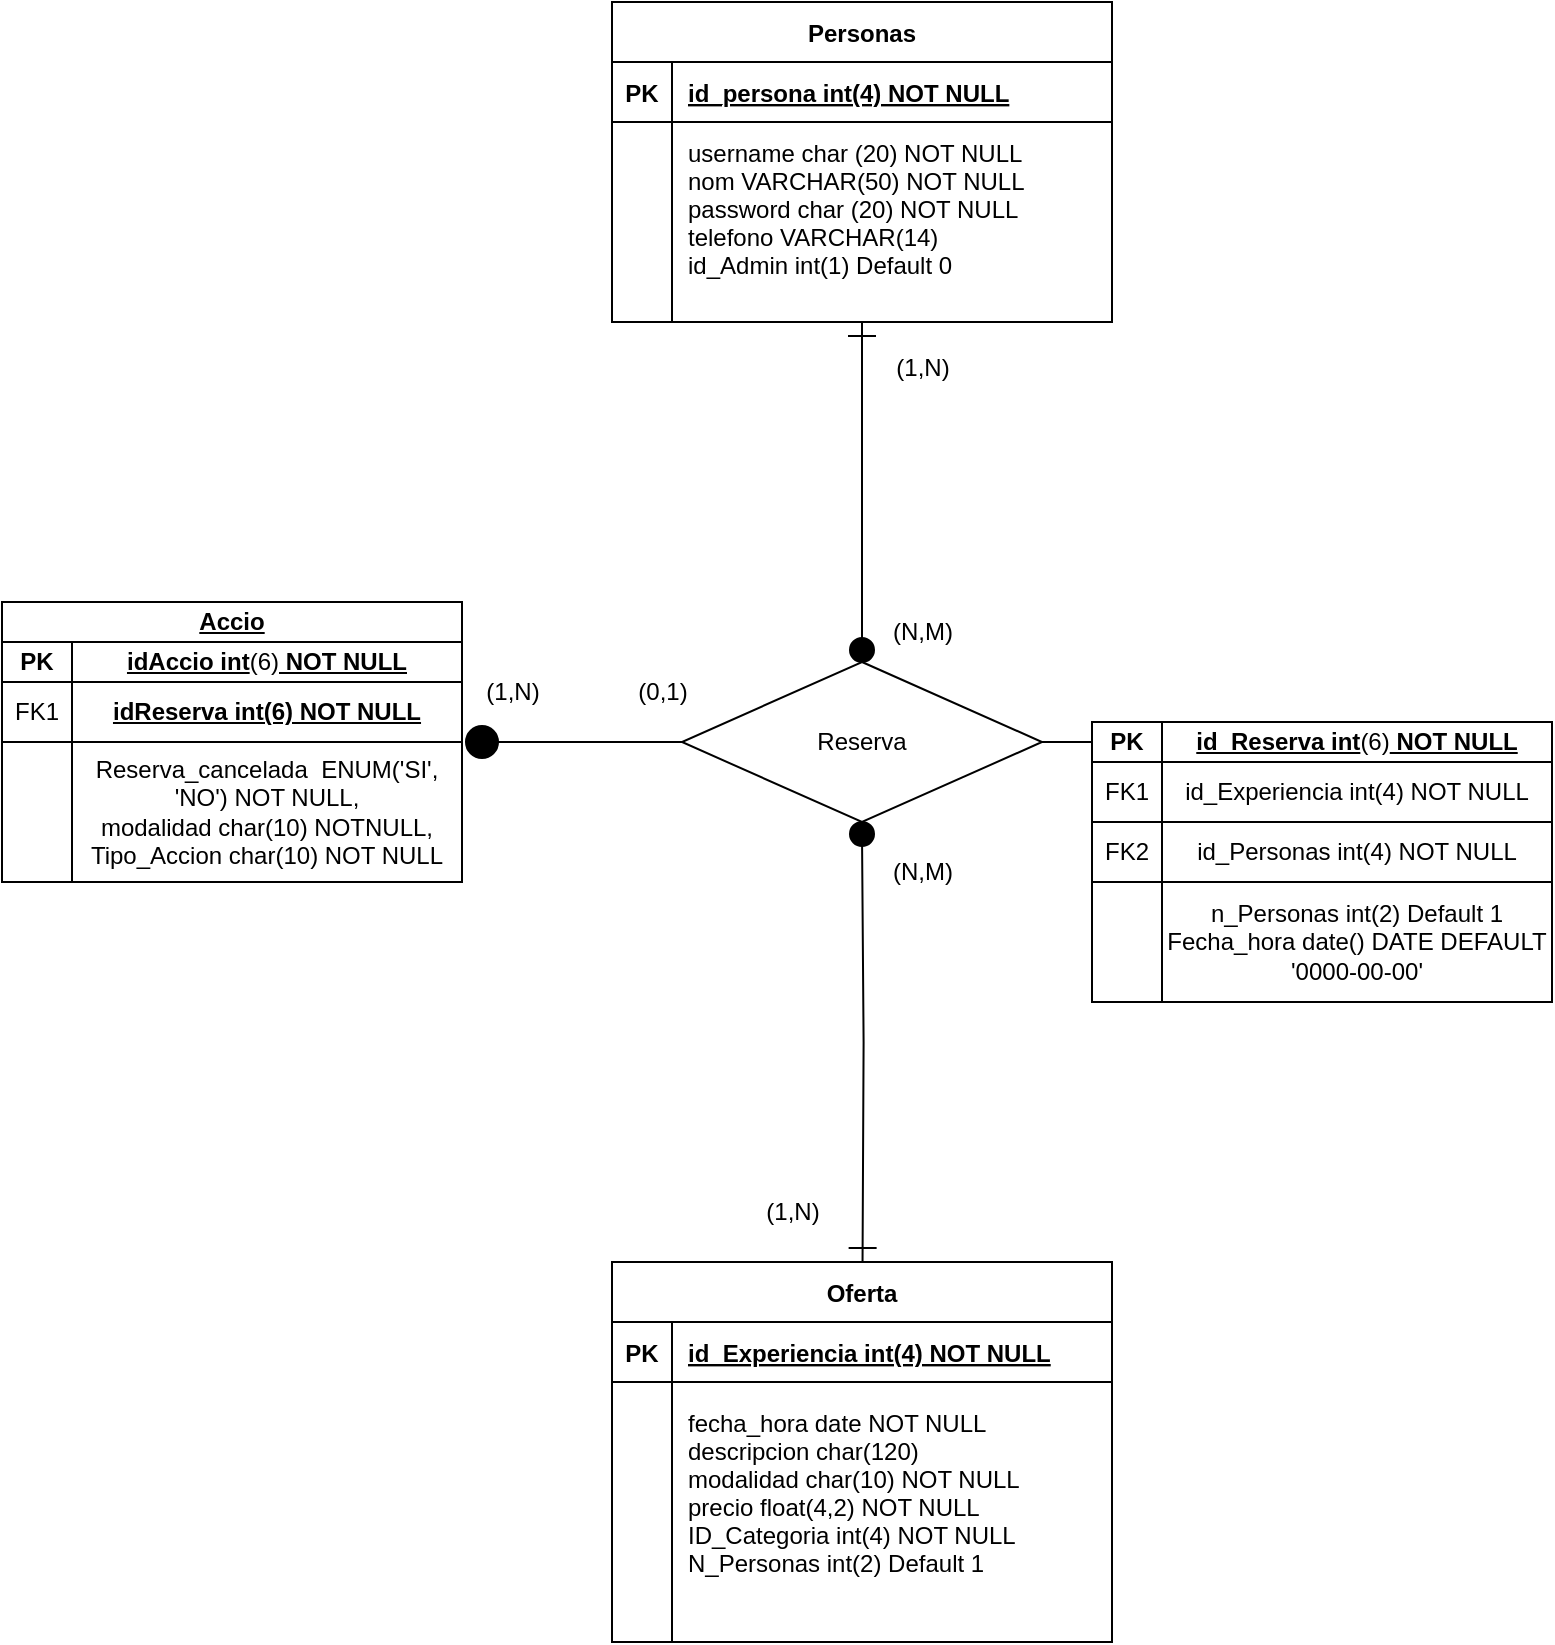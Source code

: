 <mxfile version="24.9.0">
  <diagram id="R2lEEEUBdFMjLlhIrx00" name="Page-1">
    <mxGraphModel dx="928" dy="465" grid="1" gridSize="10" guides="1" tooltips="1" connect="1" arrows="1" fold="1" page="1" pageScale="1" pageWidth="850" pageHeight="1100" math="0" shadow="0" extFonts="Permanent Marker^https://fonts.googleapis.com/css?family=Permanent+Marker">
      <root>
        <mxCell id="0" />
        <mxCell id="1" parent="0" />
        <mxCell id="BuEpBqLIDgKgEN5BL7GY-9" style="edgeStyle=orthogonalEdgeStyle;rounded=0;orthogonalLoop=1;jettySize=auto;html=1;endArrow=oval;endFill=1;targetPerimeterSpacing=6;endSize=12;startArrow=ERone;startFill=0;startSize=12;" parent="1" target="BuEpBqLIDgKgEN5BL7GY-6" edge="1">
          <mxGeometry relative="1" as="geometry">
            <mxPoint x="490.27" y="700" as="sourcePoint" />
            <mxPoint x="491" y="490" as="targetPoint" />
          </mxGeometry>
        </mxCell>
        <mxCell id="C-vyLk0tnHw3VtMMgP7b-2" value="Oferta" style="shape=table;startSize=30;container=1;collapsible=1;childLayout=tableLayout;fixedRows=1;rowLines=0;fontStyle=1;align=center;resizeLast=1;" parent="1" vertex="1">
          <mxGeometry x="365" y="700" width="250" height="190" as="geometry" />
        </mxCell>
        <mxCell id="C-vyLk0tnHw3VtMMgP7b-3" value="" style="shape=partialRectangle;collapsible=0;dropTarget=0;pointerEvents=0;fillColor=none;points=[[0,0.5],[1,0.5]];portConstraint=eastwest;top=0;left=0;right=0;bottom=1;" parent="C-vyLk0tnHw3VtMMgP7b-2" vertex="1">
          <mxGeometry y="30" width="250" height="30" as="geometry" />
        </mxCell>
        <mxCell id="C-vyLk0tnHw3VtMMgP7b-4" value="PK" style="shape=partialRectangle;overflow=hidden;connectable=0;fillColor=none;top=0;left=0;bottom=0;right=0;fontStyle=1;" parent="C-vyLk0tnHw3VtMMgP7b-3" vertex="1">
          <mxGeometry width="30" height="30" as="geometry">
            <mxRectangle width="30" height="30" as="alternateBounds" />
          </mxGeometry>
        </mxCell>
        <mxCell id="C-vyLk0tnHw3VtMMgP7b-5" value="id_Experiencia int(4) NOT NULL " style="shape=partialRectangle;overflow=hidden;connectable=0;fillColor=none;top=0;left=0;bottom=0;right=0;align=left;spacingLeft=6;fontStyle=5;" parent="C-vyLk0tnHw3VtMMgP7b-3" vertex="1">
          <mxGeometry x="30" width="220" height="30" as="geometry">
            <mxRectangle width="220" height="30" as="alternateBounds" />
          </mxGeometry>
        </mxCell>
        <mxCell id="C-vyLk0tnHw3VtMMgP7b-6" value="" style="shape=partialRectangle;collapsible=0;dropTarget=0;pointerEvents=0;fillColor=none;points=[[0,0.5],[1,0.5]];portConstraint=eastwest;top=0;left=0;right=0;bottom=0;" parent="C-vyLk0tnHw3VtMMgP7b-2" vertex="1">
          <mxGeometry y="60" width="250" height="110" as="geometry" />
        </mxCell>
        <mxCell id="C-vyLk0tnHw3VtMMgP7b-7" value="" style="shape=partialRectangle;overflow=hidden;connectable=0;fillColor=none;top=0;left=0;bottom=0;right=0;" parent="C-vyLk0tnHw3VtMMgP7b-6" vertex="1">
          <mxGeometry width="30" height="110" as="geometry">
            <mxRectangle width="30" height="110" as="alternateBounds" />
          </mxGeometry>
        </mxCell>
        <mxCell id="C-vyLk0tnHw3VtMMgP7b-8" value="fecha_hora date NOT NULL&#xa;descripcion char(120) &#xa;modalidad char(10) NOT NULL&#xa;precio float(4,2) NOT NULL&#xa;ID_Categoria int(4) NOT NULL&#xa;N_Personas int(2) Default 1" style="shape=partialRectangle;overflow=hidden;connectable=0;fillColor=none;top=0;left=0;bottom=0;right=0;align=left;spacingLeft=6;" parent="C-vyLk0tnHw3VtMMgP7b-6" vertex="1">
          <mxGeometry x="30" width="220" height="110" as="geometry">
            <mxRectangle width="220" height="110" as="alternateBounds" />
          </mxGeometry>
        </mxCell>
        <mxCell id="C-vyLk0tnHw3VtMMgP7b-9" value="" style="shape=partialRectangle;collapsible=0;dropTarget=0;pointerEvents=0;fillColor=none;points=[[0,0.5],[1,0.5]];portConstraint=eastwest;top=0;left=0;right=0;bottom=0;" parent="C-vyLk0tnHw3VtMMgP7b-2" vertex="1">
          <mxGeometry y="170" width="250" height="20" as="geometry" />
        </mxCell>
        <mxCell id="C-vyLk0tnHw3VtMMgP7b-10" value="" style="shape=partialRectangle;overflow=hidden;connectable=0;fillColor=none;top=0;left=0;bottom=0;right=0;" parent="C-vyLk0tnHw3VtMMgP7b-9" vertex="1">
          <mxGeometry width="30" height="20" as="geometry">
            <mxRectangle width="30" height="20" as="alternateBounds" />
          </mxGeometry>
        </mxCell>
        <mxCell id="C-vyLk0tnHw3VtMMgP7b-11" value="" style="shape=partialRectangle;overflow=hidden;connectable=0;fillColor=none;top=0;left=0;bottom=0;right=0;align=left;spacingLeft=6;" parent="C-vyLk0tnHw3VtMMgP7b-9" vertex="1">
          <mxGeometry x="30" width="220" height="20" as="geometry">
            <mxRectangle width="220" height="20" as="alternateBounds" />
          </mxGeometry>
        </mxCell>
        <mxCell id="BuEpBqLIDgKgEN5BL7GY-7" style="edgeStyle=orthogonalEdgeStyle;rounded=0;orthogonalLoop=1;jettySize=auto;html=1;endArrow=oval;endFill=1;targetPerimeterSpacing=6;endSize=12;startArrow=ERone;startFill=0;startSize=12;sourcePerimeterSpacing=0;" parent="1" source="C-vyLk0tnHw3VtMMgP7b-23" target="BuEpBqLIDgKgEN5BL7GY-6" edge="1">
          <mxGeometry relative="1" as="geometry">
            <mxPoint x="490" y="390" as="targetPoint" />
          </mxGeometry>
        </mxCell>
        <mxCell id="C-vyLk0tnHw3VtMMgP7b-23" value="Personas" style="shape=table;startSize=30;container=1;collapsible=1;childLayout=tableLayout;fixedRows=1;rowLines=0;fontStyle=1;align=center;resizeLast=1;" parent="1" vertex="1">
          <mxGeometry x="365" y="70" width="250" height="160" as="geometry" />
        </mxCell>
        <mxCell id="C-vyLk0tnHw3VtMMgP7b-24" value="" style="shape=partialRectangle;collapsible=0;dropTarget=0;pointerEvents=0;fillColor=none;points=[[0,0.5],[1,0.5]];portConstraint=eastwest;top=0;left=0;right=0;bottom=1;" parent="C-vyLk0tnHw3VtMMgP7b-23" vertex="1">
          <mxGeometry y="30" width="250" height="30" as="geometry" />
        </mxCell>
        <mxCell id="C-vyLk0tnHw3VtMMgP7b-25" value="PK" style="shape=partialRectangle;overflow=hidden;connectable=0;fillColor=none;top=0;left=0;bottom=0;right=0;fontStyle=1;" parent="C-vyLk0tnHw3VtMMgP7b-24" vertex="1">
          <mxGeometry width="30" height="30" as="geometry">
            <mxRectangle width="30" height="30" as="alternateBounds" />
          </mxGeometry>
        </mxCell>
        <mxCell id="C-vyLk0tnHw3VtMMgP7b-26" value="id_persona int(4) NOT NULL " style="shape=partialRectangle;overflow=hidden;connectable=0;fillColor=none;top=0;left=0;bottom=0;right=0;align=left;spacingLeft=6;fontStyle=5;" parent="C-vyLk0tnHw3VtMMgP7b-24" vertex="1">
          <mxGeometry x="30" width="220" height="30" as="geometry">
            <mxRectangle width="220" height="30" as="alternateBounds" />
          </mxGeometry>
        </mxCell>
        <mxCell id="C-vyLk0tnHw3VtMMgP7b-27" value="" style="shape=partialRectangle;collapsible=0;dropTarget=0;pointerEvents=0;fillColor=none;points=[[0,0.5],[1,0.5]];portConstraint=eastwest;top=0;left=0;right=0;bottom=0;" parent="C-vyLk0tnHw3VtMMgP7b-23" vertex="1">
          <mxGeometry y="60" width="250" height="100" as="geometry" />
        </mxCell>
        <mxCell id="C-vyLk0tnHw3VtMMgP7b-28" value="" style="shape=partialRectangle;overflow=hidden;connectable=0;fillColor=none;top=0;left=0;bottom=0;right=0;" parent="C-vyLk0tnHw3VtMMgP7b-27" vertex="1">
          <mxGeometry width="30" height="100" as="geometry">
            <mxRectangle width="30" height="100" as="alternateBounds" />
          </mxGeometry>
        </mxCell>
        <mxCell id="C-vyLk0tnHw3VtMMgP7b-29" value="username char (20) NOT NULL&#xa;nom VARCHAR(50) NOT NULL&#xa;password char (20) NOT NULL&#xa;telefono VARCHAR(14)&#xa;id_Admin int(1) Default 0&#xa;" style="shape=partialRectangle;overflow=hidden;connectable=0;fillColor=none;top=0;left=0;bottom=0;right=0;align=left;spacingLeft=6;" parent="C-vyLk0tnHw3VtMMgP7b-27" vertex="1">
          <mxGeometry x="30" width="220" height="100" as="geometry">
            <mxRectangle width="220" height="100" as="alternateBounds" />
          </mxGeometry>
        </mxCell>
        <mxCell id="BuEpBqLIDgKgEN5BL7GY-6" value="&lt;div&gt;Reserva&lt;/div&gt;" style="rhombus;whiteSpace=wrap;html=1;" parent="1" vertex="1">
          <mxGeometry x="400" y="400" width="180" height="80" as="geometry" />
        </mxCell>
        <mxCell id="BuEpBqLIDgKgEN5BL7GY-11" value="(1,N&lt;span style=&quot;background-color: initial;&quot;&gt;)&lt;/span&gt;" style="text;html=1;align=center;verticalAlign=middle;resizable=0;points=[];autosize=1;strokeColor=none;fillColor=none;" parent="1" vertex="1">
          <mxGeometry x="495" y="238" width="50" height="30" as="geometry" />
        </mxCell>
        <mxCell id="BuEpBqLIDgKgEN5BL7GY-12" value="(1,N&lt;span style=&quot;background-color: initial;&quot;&gt;)&lt;/span&gt;" style="text;html=1;align=center;verticalAlign=middle;resizable=0;points=[];autosize=1;strokeColor=none;fillColor=none;" parent="1" vertex="1">
          <mxGeometry x="430" y="660" width="50" height="30" as="geometry" />
        </mxCell>
        <mxCell id="BuEpBqLIDgKgEN5BL7GY-35" value="&lt;span style=&quot;font-weight: 700; text-align: left; text-wrap-mode: nowrap; text-decoration-line: underline;&quot;&gt;id_Reserva int&lt;/span&gt;&lt;span style=&quot;text-align: left; text-wrap-mode: nowrap;&quot;&gt;(6)&lt;/span&gt;&lt;span style=&quot;font-weight: 700; text-align: left; text-wrap-mode: nowrap; text-decoration-line: underline;&quot;&gt;&amp;nbsp;NOT NULL&lt;/span&gt;" style="html=1;whiteSpace=wrap;" parent="1" vertex="1">
          <mxGeometry x="640" y="430" width="195" height="20" as="geometry" />
        </mxCell>
        <mxCell id="BuEpBqLIDgKgEN5BL7GY-44" style="edgeStyle=orthogonalEdgeStyle;rounded=0;orthogonalLoop=1;jettySize=auto;html=1;entryX=1;entryY=0.5;entryDx=0;entryDy=0;endArrow=none;endFill=0;" parent="1" source="BuEpBqLIDgKgEN5BL7GY-41" target="BuEpBqLIDgKgEN5BL7GY-6" edge="1">
          <mxGeometry relative="1" as="geometry" />
        </mxCell>
        <mxCell id="BuEpBqLIDgKgEN5BL7GY-41" value="&lt;span style=&quot;font-weight: 700; text-wrap-mode: nowrap;&quot;&gt;PK&lt;/span&gt;" style="html=1;whiteSpace=wrap;" parent="1" vertex="1">
          <mxGeometry x="605" y="430" width="35" height="20" as="geometry" />
        </mxCell>
        <mxCell id="BuEpBqLIDgKgEN5BL7GY-43" value="" style="html=1;whiteSpace=wrap;" parent="1" vertex="1">
          <mxGeometry x="605" y="510" width="35" height="60" as="geometry" />
        </mxCell>
        <mxCell id="BuEpBqLIDgKgEN5BL7GY-45" value="&lt;div&gt;&lt;span style=&quot;text-align: left; text-wrap-mode: nowrap; background-color: initial;&quot;&gt;n_Personas int&lt;/span&gt;&lt;span style=&quot;text-align: left; text-wrap-mode: nowrap; background-color: initial;&quot;&gt;(2)&lt;/span&gt;&lt;span style=&quot;background-color: initial; text-align: left; text-wrap-mode: nowrap;&quot;&gt;&amp;nbsp;Default 1&lt;br&gt;&lt;/span&gt;&lt;font&gt;&lt;span style=&quot;text-align: left; text-wrap: nowrap;&quot;&gt;Fecha_hora date()&amp;nbsp;&lt;/span&gt;&lt;span style=&quot;background-color: transparent; font-family: Arial, sans-serif; white-space-collapse: preserve;&quot;&gt;DATE DEFAULT &#39;0000-00-00&#39;&lt;/span&gt;&lt;/font&gt;&lt;br style=&quot;padding: 0px; margin: 0px; text-align: left; text-wrap: nowrap;&quot;&gt;&lt;/div&gt;" style="html=1;whiteSpace=wrap;" parent="1" vertex="1">
          <mxGeometry x="640" y="510" width="195" height="60" as="geometry" />
        </mxCell>
        <mxCell id="BuEpBqLIDgKgEN5BL7GY-46" value="&lt;span style=&quot;text-wrap-mode: nowrap;&quot;&gt;FK2&lt;/span&gt;" style="html=1;whiteSpace=wrap;" parent="1" vertex="1">
          <mxGeometry x="605" y="480" width="35" height="30" as="geometry" />
        </mxCell>
        <mxCell id="BuEpBqLIDgKgEN5BL7GY-47" value="&lt;span style=&quot;text-align: left; text-wrap-mode: nowrap;&quot;&gt;id_Personas int&lt;/span&gt;&lt;span style=&quot;text-align: left; text-wrap-mode: nowrap;&quot;&gt;(4)&lt;/span&gt;&lt;span style=&quot;text-align: left; text-wrap-mode: nowrap;&quot;&gt;&amp;nbsp;NOT NULL&lt;/span&gt;" style="html=1;whiteSpace=wrap;" parent="1" vertex="1">
          <mxGeometry x="640" y="480" width="195" height="30" as="geometry" />
        </mxCell>
        <mxCell id="BuEpBqLIDgKgEN5BL7GY-49" value="&lt;span style=&quot;text-wrap-mode: nowrap;&quot;&gt;FK1&lt;/span&gt;" style="html=1;whiteSpace=wrap;" parent="1" vertex="1">
          <mxGeometry x="605" y="450" width="35" height="30" as="geometry" />
        </mxCell>
        <mxCell id="BuEpBqLIDgKgEN5BL7GY-50" value="&lt;span style=&quot;text-align: left; text-wrap-mode: nowrap;&quot;&gt;id_Experiencia int(4) NOT NULL&lt;/span&gt;" style="html=1;whiteSpace=wrap;" parent="1" vertex="1">
          <mxGeometry x="640" y="450" width="195" height="30" as="geometry" />
        </mxCell>
        <mxCell id="BuEpBqLIDgKgEN5BL7GY-51" value="(N,M&lt;span style=&quot;background-color: initial;&quot;&gt;)&lt;/span&gt;" style="text;html=1;align=center;verticalAlign=middle;resizable=0;points=[];autosize=1;strokeColor=none;fillColor=none;" parent="1" vertex="1">
          <mxGeometry x="495" y="370" width="50" height="30" as="geometry" />
        </mxCell>
        <mxCell id="kHueLTW2PZ0l7G09IQr8-1" value="(N,M&lt;span style=&quot;background-color: initial;&quot;&gt;)&lt;/span&gt;" style="text;html=1;align=center;verticalAlign=middle;resizable=0;points=[];autosize=1;strokeColor=none;fillColor=none;" parent="1" vertex="1">
          <mxGeometry x="495" y="490" width="50" height="30" as="geometry" />
        </mxCell>
        <mxCell id="kHueLTW2PZ0l7G09IQr8-11" style="edgeStyle=orthogonalEdgeStyle;rounded=0;orthogonalLoop=1;jettySize=auto;html=1;exitX=0;exitY=0.5;exitDx=0;exitDy=0;startSize=5;endArrow=oval;endFill=1;strokeColor=default;endSize=16;targetPerimeterSpacing=0;" parent="1" source="BuEpBqLIDgKgEN5BL7GY-6" edge="1">
          <mxGeometry relative="1" as="geometry">
            <mxPoint x="300" y="440" as="targetPoint" />
          </mxGeometry>
        </mxCell>
        <mxCell id="kHueLTW2PZ0l7G09IQr8-14" value="&lt;span style=&quot;font-weight: 700; text-align: left; text-wrap-mode: nowrap; text-decoration-line: underline;&quot;&gt;idAccio int&lt;/span&gt;&lt;span style=&quot;text-align: left; text-wrap-mode: nowrap;&quot;&gt;(6)&lt;/span&gt;&lt;span style=&quot;font-weight: 700; text-align: left; text-wrap-mode: nowrap; text-decoration-line: underline;&quot;&gt;&amp;nbsp;NOT NULL&lt;/span&gt;" style="html=1;whiteSpace=wrap;" parent="1" vertex="1">
          <mxGeometry x="95" y="390" width="195" height="20" as="geometry" />
        </mxCell>
        <mxCell id="kHueLTW2PZ0l7G09IQr8-15" value="&lt;span style=&quot;font-weight: 700; text-wrap-mode: nowrap;&quot;&gt;PK&lt;/span&gt;" style="html=1;whiteSpace=wrap;" parent="1" vertex="1">
          <mxGeometry x="60" y="390" width="35" height="20" as="geometry" />
        </mxCell>
        <mxCell id="kHueLTW2PZ0l7G09IQr8-16" value="" style="html=1;whiteSpace=wrap;" parent="1" vertex="1">
          <mxGeometry x="60" y="440" width="35" height="70" as="geometry" />
        </mxCell>
        <mxCell id="kHueLTW2PZ0l7G09IQr8-17" value="&lt;div&gt;&lt;font&gt;&lt;span style=&quot;text-align: left; text-wrap: nowrap;&quot;&gt;Reserva_cancelada&amp;nbsp;&lt;/span&gt;&lt;span style=&quot;background-color: transparent; font-family: Arial, sans-serif; white-space-collapse: preserve; text-indent: 36pt;&quot;&gt;&amp;nbsp;ENUM(&#39;SI&#39;, &#39;NO&#39;) NOT NULL,&lt;/span&gt;&lt;/font&gt;&lt;/div&gt;&lt;div&gt;&lt;span style=&quot;background-color: transparent; font-family: Arial, sans-serif; white-space-collapse: preserve; text-indent: 36pt;&quot;&gt;&lt;font&gt;modalidad char(10) NOTNULL,&lt;/font&gt;&lt;/span&gt;&lt;/div&gt;&lt;div&gt;&lt;span style=&quot;text-align: left; text-wrap: nowrap;&quot;&gt;Tipo_Accion char(10) NOT NULL&lt;/span&gt;&lt;br style=&quot;padding: 0px; margin: 0px; text-align: left; text-wrap: nowrap;&quot;&gt;&lt;/div&gt;" style="html=1;whiteSpace=wrap;" parent="1" vertex="1">
          <mxGeometry x="95" y="440" width="195" height="70" as="geometry" />
        </mxCell>
        <mxCell id="kHueLTW2PZ0l7G09IQr8-20" value="&lt;span style=&quot;text-wrap-mode: nowrap;&quot;&gt;FK1&lt;/span&gt;" style="html=1;whiteSpace=wrap;" parent="1" vertex="1">
          <mxGeometry x="60" y="410" width="35" height="30" as="geometry" />
        </mxCell>
        <mxCell id="kHueLTW2PZ0l7G09IQr8-21" value="&lt;span style=&quot;font-weight: 700; text-align: left; text-wrap: nowrap; text-decoration-line: underline;&quot;&gt;idReserva int(6) NOT NULL&lt;/span&gt;" style="html=1;whiteSpace=wrap;" parent="1" vertex="1">
          <mxGeometry x="95" y="410" width="195" height="30" as="geometry" />
        </mxCell>
        <mxCell id="kHueLTW2PZ0l7G09IQr8-22" value="&lt;div style=&quot;text-align: left;&quot;&gt;&lt;span style=&quot;background-color: initial;&quot;&gt;&lt;b&gt;&lt;u&gt;Accio&lt;/u&gt;&lt;/b&gt;&lt;/span&gt;&lt;/div&gt;" style="html=1;whiteSpace=wrap;" parent="1" vertex="1">
          <mxGeometry x="60" y="370" width="230" height="20" as="geometry" />
        </mxCell>
        <mxCell id="20aVv19KNS9ounUFqN0J-1" value="(1,N&lt;span style=&quot;background-color: initial;&quot;&gt;)&lt;/span&gt;" style="text;html=1;align=center;verticalAlign=middle;resizable=0;points=[];autosize=1;strokeColor=none;fillColor=none;" vertex="1" parent="1">
          <mxGeometry x="290" y="400" width="50" height="30" as="geometry" />
        </mxCell>
        <mxCell id="20aVv19KNS9ounUFqN0J-2" value="(0,1&lt;span style=&quot;background-color: initial;&quot;&gt;)&lt;/span&gt;" style="text;html=1;align=center;verticalAlign=middle;resizable=0;points=[];autosize=1;strokeColor=none;fillColor=none;" vertex="1" parent="1">
          <mxGeometry x="365" y="400" width="50" height="30" as="geometry" />
        </mxCell>
      </root>
    </mxGraphModel>
  </diagram>
</mxfile>
